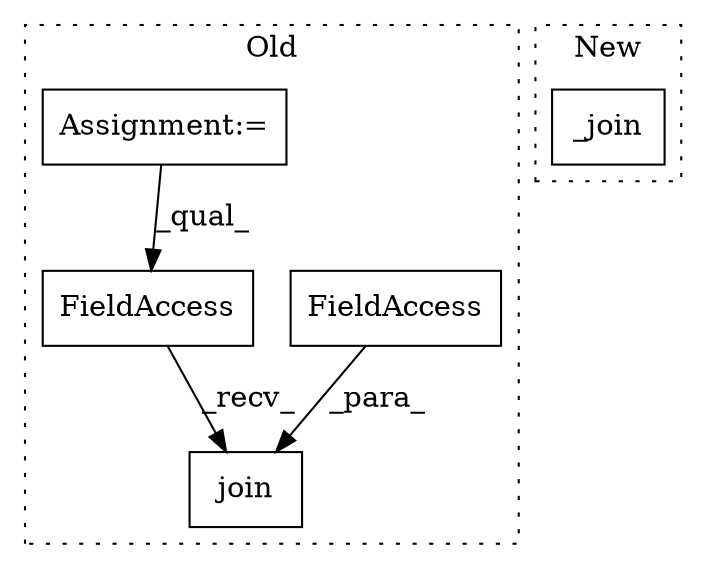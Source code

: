 digraph G {
subgraph cluster0 {
1 [label="join" a="32" s="720,753" l="5,1" shape="box"];
3 [label="FieldAccess" a="22" s="725" l="15" shape="box"];
4 [label="FieldAccess" a="22" s="712" l="7" shape="box"];
5 [label="Assignment:=" a="7" s="672" l="2" shape="box"];
label = "Old";
style="dotted";
}
subgraph cluster1 {
2 [label="_join" a="32" s="1101,1119" l="6,1" shape="box"];
label = "New";
style="dotted";
}
3 -> 1 [label="_para_"];
4 -> 1 [label="_recv_"];
5 -> 4 [label="_qual_"];
}